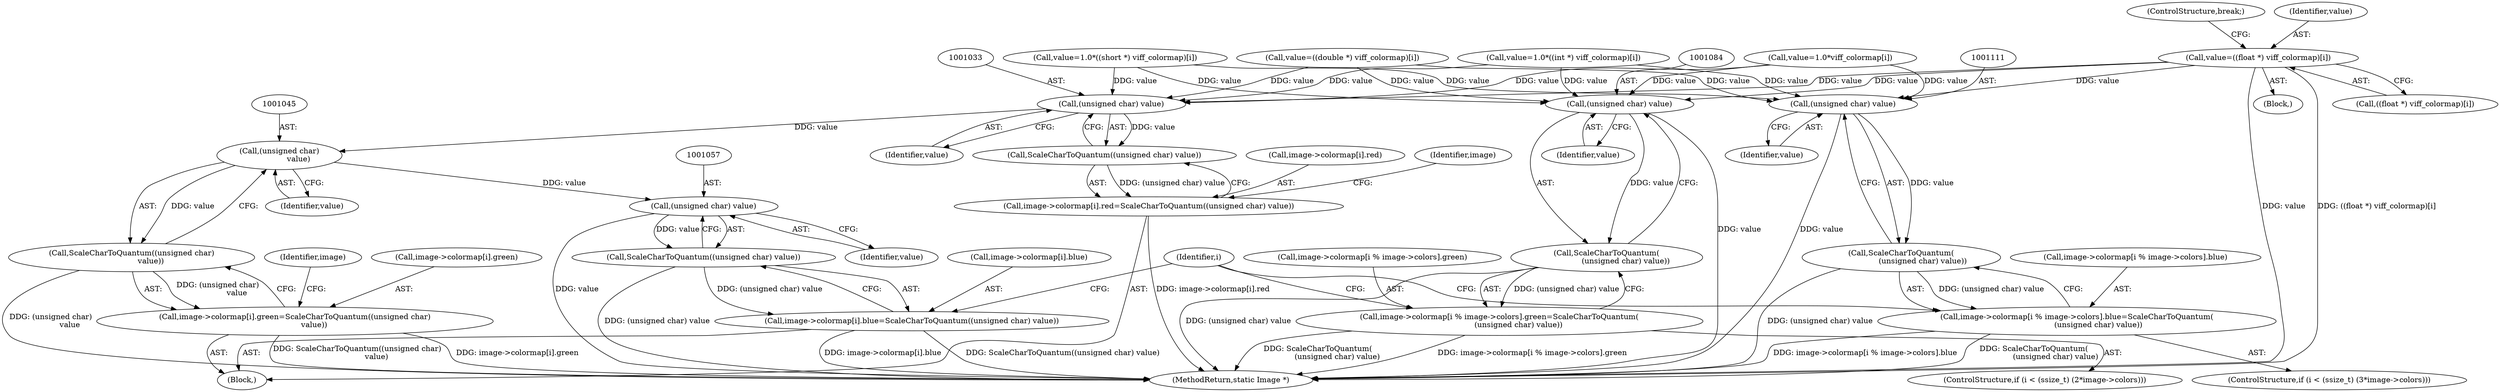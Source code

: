 digraph "0_ImageMagick_0474237508f39c4f783208123431815f1ededb76_1@array" {
"1000988" [label="(Call,value=((float *) viff_colormap)[i])"];
"1001032" [label="(Call,(unsigned char) value)"];
"1001031" [label="(Call,ScaleCharToQuantum((unsigned char) value))"];
"1001023" [label="(Call,image->colormap[i].red=ScaleCharToQuantum((unsigned char) value))"];
"1001044" [label="(Call,(unsigned char)\n                value)"];
"1001043" [label="(Call,ScaleCharToQuantum((unsigned char)\n                value))"];
"1001035" [label="(Call,image->colormap[i].green=ScaleCharToQuantum((unsigned char)\n                value))"];
"1001056" [label="(Call,(unsigned char) value)"];
"1001055" [label="(Call,ScaleCharToQuantum((unsigned char) value))"];
"1001047" [label="(Call,image->colormap[i].blue=ScaleCharToQuantum((unsigned char) value))"];
"1001083" [label="(Call,(unsigned char) value)"];
"1001082" [label="(Call,ScaleCharToQuantum(\n                (unsigned char) value))"];
"1001070" [label="(Call,image->colormap[i % image->colors].green=ScaleCharToQuantum(\n                (unsigned char) value))"];
"1001110" [label="(Call,(unsigned char) value)"];
"1001109" [label="(Call,ScaleCharToQuantum(\n                  (unsigned char) value))"];
"1001097" [label="(Call,image->colormap[i % image->colors].blue=ScaleCharToQuantum(\n                  (unsigned char) value))"];
"1000966" [label="(Call,value=1.0*((short *) viff_colormap)[i])"];
"1001034" [label="(Identifier,value)"];
"1001070" [label="(Call,image->colormap[i % image->colors].green=ScaleCharToQuantum(\n                (unsigned char) value))"];
"1000995" [label="(ControlStructure,break;)"];
"1001112" [label="(Identifier,value)"];
"1000988" [label="(Call,value=((float *) viff_colormap)[i])"];
"1001083" [label="(Call,(unsigned char) value)"];
"1000997" [label="(Call,value=((double *) viff_colormap)[i])"];
"1001006" [label="(Call,value=1.0*viff_colormap[i])"];
"1001056" [label="(Call,(unsigned char) value)"];
"1001022" [label="(Block,)"];
"1001032" [label="(Call,(unsigned char) value)"];
"1001036" [label="(Call,image->colormap[i].green)"];
"1001023" [label="(Call,image->colormap[i].red=ScaleCharToQuantum((unsigned char) value))"];
"1001044" [label="(Call,(unsigned char)\n                value)"];
"1001031" [label="(Call,ScaleCharToQuantum((unsigned char) value))"];
"1002358" [label="(MethodReturn,static Image *)"];
"1001048" [label="(Call,image->colormap[i].blue)"];
"1001097" [label="(Call,image->colormap[i % image->colors].blue=ScaleCharToQuantum(\n                  (unsigned char) value))"];
"1001024" [label="(Call,image->colormap[i].red)"];
"1000989" [label="(Identifier,value)"];
"1001046" [label="(Identifier,value)"];
"1001055" [label="(Call,ScaleCharToQuantum((unsigned char) value))"];
"1000956" [label="(Identifier,i)"];
"1001043" [label="(Call,ScaleCharToQuantum((unsigned char)\n                value))"];
"1000977" [label="(Call,value=1.0*((int *) viff_colormap)[i])"];
"1001060" [label="(ControlStructure,if (i < (ssize_t) (2*image->colors)))"];
"1001109" [label="(Call,ScaleCharToQuantum(\n                  (unsigned char) value))"];
"1001035" [label="(Call,image->colormap[i].green=ScaleCharToQuantum((unsigned char)\n                value))"];
"1001087" [label="(ControlStructure,if (i < (ssize_t) (3*image->colors)))"];
"1001058" [label="(Identifier,value)"];
"1001085" [label="(Identifier,value)"];
"1001051" [label="(Identifier,image)"];
"1001047" [label="(Call,image->colormap[i].blue=ScaleCharToQuantum((unsigned char) value))"];
"1001110" [label="(Call,(unsigned char) value)"];
"1000990" [label="(Call,((float *) viff_colormap)[i])"];
"1001039" [label="(Identifier,image)"];
"1001082" [label="(Call,ScaleCharToQuantum(\n                (unsigned char) value))"];
"1001098" [label="(Call,image->colormap[i % image->colors].blue)"];
"1000964" [label="(Block,)"];
"1001071" [label="(Call,image->colormap[i % image->colors].green)"];
"1000988" -> "1000964"  [label="AST: "];
"1000988" -> "1000990"  [label="CFG: "];
"1000989" -> "1000988"  [label="AST: "];
"1000990" -> "1000988"  [label="AST: "];
"1000995" -> "1000988"  [label="CFG: "];
"1000988" -> "1002358"  [label="DDG: value"];
"1000988" -> "1002358"  [label="DDG: ((float *) viff_colormap)[i]"];
"1000988" -> "1001032"  [label="DDG: value"];
"1000988" -> "1001083"  [label="DDG: value"];
"1000988" -> "1001110"  [label="DDG: value"];
"1001032" -> "1001031"  [label="AST: "];
"1001032" -> "1001034"  [label="CFG: "];
"1001033" -> "1001032"  [label="AST: "];
"1001034" -> "1001032"  [label="AST: "];
"1001031" -> "1001032"  [label="CFG: "];
"1001032" -> "1001031"  [label="DDG: value"];
"1000997" -> "1001032"  [label="DDG: value"];
"1001006" -> "1001032"  [label="DDG: value"];
"1000966" -> "1001032"  [label="DDG: value"];
"1000977" -> "1001032"  [label="DDG: value"];
"1001032" -> "1001044"  [label="DDG: value"];
"1001031" -> "1001023"  [label="AST: "];
"1001023" -> "1001031"  [label="CFG: "];
"1001031" -> "1001023"  [label="DDG: (unsigned char) value"];
"1001023" -> "1001022"  [label="AST: "];
"1001024" -> "1001023"  [label="AST: "];
"1001039" -> "1001023"  [label="CFG: "];
"1001023" -> "1002358"  [label="DDG: image->colormap[i].red"];
"1001044" -> "1001043"  [label="AST: "];
"1001044" -> "1001046"  [label="CFG: "];
"1001045" -> "1001044"  [label="AST: "];
"1001046" -> "1001044"  [label="AST: "];
"1001043" -> "1001044"  [label="CFG: "];
"1001044" -> "1001043"  [label="DDG: value"];
"1001044" -> "1001056"  [label="DDG: value"];
"1001043" -> "1001035"  [label="AST: "];
"1001035" -> "1001043"  [label="CFG: "];
"1001043" -> "1002358"  [label="DDG: (unsigned char)\n                value"];
"1001043" -> "1001035"  [label="DDG: (unsigned char)\n                value"];
"1001035" -> "1001022"  [label="AST: "];
"1001036" -> "1001035"  [label="AST: "];
"1001051" -> "1001035"  [label="CFG: "];
"1001035" -> "1002358"  [label="DDG: image->colormap[i].green"];
"1001035" -> "1002358"  [label="DDG: ScaleCharToQuantum((unsigned char)\n                value)"];
"1001056" -> "1001055"  [label="AST: "];
"1001056" -> "1001058"  [label="CFG: "];
"1001057" -> "1001056"  [label="AST: "];
"1001058" -> "1001056"  [label="AST: "];
"1001055" -> "1001056"  [label="CFG: "];
"1001056" -> "1002358"  [label="DDG: value"];
"1001056" -> "1001055"  [label="DDG: value"];
"1001055" -> "1001047"  [label="AST: "];
"1001047" -> "1001055"  [label="CFG: "];
"1001055" -> "1002358"  [label="DDG: (unsigned char) value"];
"1001055" -> "1001047"  [label="DDG: (unsigned char) value"];
"1001047" -> "1001022"  [label="AST: "];
"1001048" -> "1001047"  [label="AST: "];
"1000956" -> "1001047"  [label="CFG: "];
"1001047" -> "1002358"  [label="DDG: ScaleCharToQuantum((unsigned char) value)"];
"1001047" -> "1002358"  [label="DDG: image->colormap[i].blue"];
"1001083" -> "1001082"  [label="AST: "];
"1001083" -> "1001085"  [label="CFG: "];
"1001084" -> "1001083"  [label="AST: "];
"1001085" -> "1001083"  [label="AST: "];
"1001082" -> "1001083"  [label="CFG: "];
"1001083" -> "1002358"  [label="DDG: value"];
"1001083" -> "1001082"  [label="DDG: value"];
"1000997" -> "1001083"  [label="DDG: value"];
"1001006" -> "1001083"  [label="DDG: value"];
"1000966" -> "1001083"  [label="DDG: value"];
"1000977" -> "1001083"  [label="DDG: value"];
"1001082" -> "1001070"  [label="AST: "];
"1001070" -> "1001082"  [label="CFG: "];
"1001082" -> "1002358"  [label="DDG: (unsigned char) value"];
"1001082" -> "1001070"  [label="DDG: (unsigned char) value"];
"1001070" -> "1001060"  [label="AST: "];
"1001071" -> "1001070"  [label="AST: "];
"1000956" -> "1001070"  [label="CFG: "];
"1001070" -> "1002358"  [label="DDG: image->colormap[i % image->colors].green"];
"1001070" -> "1002358"  [label="DDG: ScaleCharToQuantum(\n                (unsigned char) value)"];
"1001110" -> "1001109"  [label="AST: "];
"1001110" -> "1001112"  [label="CFG: "];
"1001111" -> "1001110"  [label="AST: "];
"1001112" -> "1001110"  [label="AST: "];
"1001109" -> "1001110"  [label="CFG: "];
"1001110" -> "1002358"  [label="DDG: value"];
"1001110" -> "1001109"  [label="DDG: value"];
"1000997" -> "1001110"  [label="DDG: value"];
"1001006" -> "1001110"  [label="DDG: value"];
"1000966" -> "1001110"  [label="DDG: value"];
"1000977" -> "1001110"  [label="DDG: value"];
"1001109" -> "1001097"  [label="AST: "];
"1001097" -> "1001109"  [label="CFG: "];
"1001109" -> "1002358"  [label="DDG: (unsigned char) value"];
"1001109" -> "1001097"  [label="DDG: (unsigned char) value"];
"1001097" -> "1001087"  [label="AST: "];
"1001098" -> "1001097"  [label="AST: "];
"1000956" -> "1001097"  [label="CFG: "];
"1001097" -> "1002358"  [label="DDG: ScaleCharToQuantum(\n                  (unsigned char) value)"];
"1001097" -> "1002358"  [label="DDG: image->colormap[i % image->colors].blue"];
}
